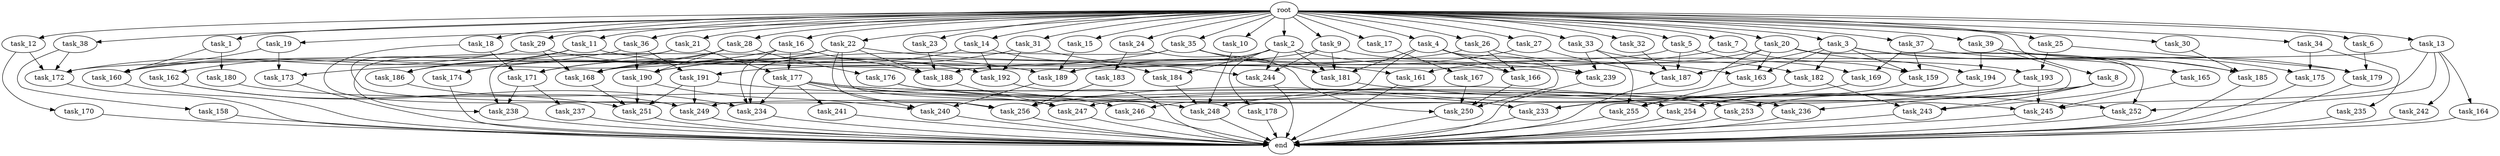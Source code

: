 digraph G {
  task_12 [size="2.048000"];
  task_160 [size="3384434229.248000"];
  task_36 [size="2.048000"];
  task_253 [size="704374636.544000"];
  task_19 [size="2.048000"];
  task_249 [size="1906965479.424000"];
  root [size="0.000000"];
  task_10 [size="2.048000"];
  task_168 [size="3058016714.752000"];
  task_18 [size="2.048000"];
  task_1 [size="2.048000"];
  task_189 [size="2920577761.280000"];
  task_183 [size="274877906.944000"];
  task_161 [size="1872605741.056000"];
  task_4 [size="2.048000"];
  task_33 [size="2.048000"];
  task_235 [size="1099511627.776000"];
  task_234 [size="2920577761.280000"];
  task_22 [size="2.048000"];
  task_252 [size="1700807049.216000"];
  task_15 [size="2.048000"];
  task_5 [size="2.048000"];
  end [size="0.000000"];
  task_191 [size="1786706395.136000"];
  task_246 [size="2559800508.416000"];
  task_167 [size="274877906.944000"];
  task_14 [size="2.048000"];
  task_256 [size="3006477107.200000"];
  task_244 [size="2216203124.736000"];
  task_38 [size="2.048000"];
  task_241 [size="274877906.944000"];
  task_16 [size="2.048000"];
  task_7 [size="2.048000"];
  task_242 [size="154618822.656000"];
  task_27 [size="2.048000"];
  task_26 [size="2.048000"];
  task_30 [size="2.048000"];
  task_239 [size="3659312136.192000"];
  task_254 [size="2095944040.448000"];
  task_158 [size="154618822.656000"];
  task_176 [size="841813590.016000"];
  task_177 [size="1872605741.056000"];
  task_245 [size="2662879723.520000"];
  task_172 [size="2525440770.048000"];
  task_164 [size="154618822.656000"];
  task_174 [size="996432412.672000"];
  task_171 [size="2061584302.080000"];
  task_165 [size="1391569403.904000"];
  task_39 [size="2.048000"];
  task_179 [size="2422361554.944000"];
  task_255 [size="1322849927.168000"];
  task_237 [size="68719476.736000"];
  task_17 [size="2.048000"];
  task_169 [size="2817498546.176000"];
  task_166 [size="4535485464.576000"];
  task_31 [size="2.048000"];
  task_170 [size="841813590.016000"];
  task_193 [size="1529008357.376000"];
  task_194 [size="309237645.312000"];
  task_2 [size="2.048000"];
  task_35 [size="2.048000"];
  task_3 [size="2.048000"];
  task_187 [size="3178275799.040000"];
  task_247 [size="584115552.256000"];
  task_181 [size="4758823763.968000"];
  task_162 [size="68719476.736000"];
  task_184 [size="1683627180.032000"];
  task_8 [size="2.048000"];
  task_159 [size="3178275799.040000"];
  task_236 [size="1821066133.504000"];
  task_29 [size="2.048000"];
  task_21 [size="2.048000"];
  task_28 [size="2.048000"];
  task_163 [size="3264175144.960000"];
  task_175 [size="2491081031.680000"];
  task_182 [size="2491081031.680000"];
  task_233 [size="3246995275.776000"];
  task_23 [size="2.048000"];
  task_190 [size="2851858284.544000"];
  task_25 [size="2.048000"];
  task_6 [size="2.048000"];
  task_32 [size="2.048000"];
  task_188 [size="2181843386.368000"];
  task_250 [size="4140348473.344000"];
  task_20 [size="2.048000"];
  task_243 [size="1013612281.856000"];
  task_238 [size="3504693313.536000"];
  task_9 [size="2.048000"];
  task_37 [size="2.048000"];
  task_180 [size="618475290.624000"];
  task_248 [size="3607772528.640000"];
  task_192 [size="1546188226.560000"];
  task_185 [size="2164663517.184000"];
  task_186 [size="3109556322.304000"];
  task_34 [size="2.048000"];
  task_240 [size="1941325217.792000"];
  task_173 [size="429496729.600000"];
  task_178 [size="841813590.016000"];
  task_13 [size="2.048000"];
  task_251 [size="3126736191.488000"];
  task_24 [size="2.048000"];
  task_11 [size="2.048000"];

  task_12 -> task_170 [size="411041792.000000"];
  task_12 -> task_172 [size="411041792.000000"];
  task_160 -> end [size="1.000000"];
  task_36 -> task_190 [size="33554432.000000"];
  task_36 -> task_191 [size="33554432.000000"];
  task_36 -> task_162 [size="33554432.000000"];
  task_253 -> end [size="1.000000"];
  task_19 -> task_160 [size="134217728.000000"];
  task_19 -> task_173 [size="134217728.000000"];
  task_249 -> end [size="1.000000"];
  root -> task_12 [size="1.000000"];
  root -> task_35 [size="1.000000"];
  root -> task_14 [size="1.000000"];
  root -> task_36 [size="1.000000"];
  root -> task_37 [size="1.000000"];
  root -> task_6 [size="1.000000"];
  root -> task_32 [size="1.000000"];
  root -> task_38 [size="1.000000"];
  root -> task_19 [size="1.000000"];
  root -> task_13 [size="1.000000"];
  root -> task_20 [size="1.000000"];
  root -> task_16 [size="1.000000"];
  root -> task_9 [size="1.000000"];
  root -> task_31 [size="1.000000"];
  root -> task_10 [size="1.000000"];
  root -> task_1 [size="1.000000"];
  root -> task_18 [size="1.000000"];
  root -> task_5 [size="1.000000"];
  root -> task_2 [size="1.000000"];
  root -> task_4 [size="1.000000"];
  root -> task_27 [size="1.000000"];
  root -> task_11 [size="1.000000"];
  root -> task_23 [size="1.000000"];
  root -> task_3 [size="1.000000"];
  root -> task_26 [size="1.000000"];
  root -> task_7 [size="1.000000"];
  root -> task_34 [size="1.000000"];
  root -> task_17 [size="1.000000"];
  root -> task_33 [size="1.000000"];
  root -> task_15 [size="1.000000"];
  root -> task_22 [size="1.000000"];
  root -> task_29 [size="1.000000"];
  root -> task_8 [size="1.000000"];
  root -> task_30 [size="1.000000"];
  root -> task_39 [size="1.000000"];
  root -> task_25 [size="1.000000"];
  root -> task_24 [size="1.000000"];
  root -> task_21 [size="1.000000"];
  root -> task_28 [size="1.000000"];
  task_10 -> task_248 [size="536870912.000000"];
  task_168 -> task_251 [size="301989888.000000"];
  task_18 -> task_249 [size="33554432.000000"];
  task_18 -> task_171 [size="33554432.000000"];
  task_1 -> task_180 [size="301989888.000000"];
  task_1 -> task_160 [size="301989888.000000"];
  task_189 -> task_240 [size="679477248.000000"];
  task_183 -> task_256 [size="209715200.000000"];
  task_161 -> end [size="1.000000"];
  task_4 -> task_250 [size="838860800.000000"];
  task_4 -> task_246 [size="838860800.000000"];
  task_4 -> task_166 [size="838860800.000000"];
  task_4 -> task_181 [size="838860800.000000"];
  task_4 -> task_239 [size="838860800.000000"];
  task_33 -> task_182 [size="536870912.000000"];
  task_33 -> task_239 [size="536870912.000000"];
  task_33 -> task_255 [size="536870912.000000"];
  task_235 -> end [size="1.000000"];
  task_234 -> end [size="1.000000"];
  task_22 -> task_161 [size="838860800.000000"];
  task_22 -> task_238 [size="838860800.000000"];
  task_22 -> task_188 [size="838860800.000000"];
  task_22 -> task_256 [size="838860800.000000"];
  task_22 -> task_233 [size="838860800.000000"];
  task_22 -> task_168 [size="838860800.000000"];
  task_22 -> task_171 [size="838860800.000000"];
  task_252 -> end [size="1.000000"];
  task_15 -> task_189 [size="301989888.000000"];
  task_5 -> task_187 [size="536870912.000000"];
  task_5 -> task_172 [size="536870912.000000"];
  task_5 -> task_169 [size="536870912.000000"];
  task_191 -> task_249 [size="411041792.000000"];
  task_191 -> task_246 [size="411041792.000000"];
  task_191 -> task_251 [size="411041792.000000"];
  task_246 -> end [size="1.000000"];
  task_167 -> task_250 [size="209715200.000000"];
  task_14 -> task_190 [size="411041792.000000"];
  task_14 -> task_184 [size="411041792.000000"];
  task_14 -> task_192 [size="411041792.000000"];
  task_256 -> end [size="1.000000"];
  task_244 -> end [size="1.000000"];
  task_38 -> task_158 [size="75497472.000000"];
  task_38 -> task_172 [size="75497472.000000"];
  task_241 -> end [size="1.000000"];
  task_16 -> task_177 [size="75497472.000000"];
  task_16 -> task_234 [size="75497472.000000"];
  task_16 -> task_173 [size="75497472.000000"];
  task_16 -> task_174 [size="75497472.000000"];
  task_16 -> task_188 [size="75497472.000000"];
  task_7 -> task_168 [size="33554432.000000"];
  task_7 -> task_159 [size="33554432.000000"];
  task_242 -> end [size="1.000000"];
  task_27 -> task_187 [size="33554432.000000"];
  task_27 -> task_189 [size="33554432.000000"];
  task_26 -> task_163 [size="838860800.000000"];
  task_26 -> task_166 [size="838860800.000000"];
  task_26 -> task_191 [size="838860800.000000"];
  task_30 -> task_185 [size="301989888.000000"];
  task_239 -> end [size="1.000000"];
  task_254 -> end [size="1.000000"];
  task_158 -> end [size="1.000000"];
  task_176 -> task_236 [size="679477248.000000"];
  task_176 -> task_245 [size="679477248.000000"];
  task_177 -> task_240 [size="134217728.000000"];
  task_177 -> task_234 [size="134217728.000000"];
  task_177 -> task_253 [size="134217728.000000"];
  task_177 -> task_233 [size="134217728.000000"];
  task_177 -> task_248 [size="134217728.000000"];
  task_177 -> task_241 [size="134217728.000000"];
  task_177 -> task_254 [size="134217728.000000"];
  task_245 -> end [size="1.000000"];
  task_172 -> end [size="1.000000"];
  task_164 -> end [size="1.000000"];
  task_174 -> end [size="1.000000"];
  task_171 -> task_238 [size="33554432.000000"];
  task_171 -> task_237 [size="33554432.000000"];
  task_165 -> task_245 [size="134217728.000000"];
  task_39 -> task_194 [size="75497472.000000"];
  task_39 -> task_233 [size="75497472.000000"];
  task_39 -> task_185 [size="75497472.000000"];
  task_179 -> end [size="1.000000"];
  task_255 -> end [size="1.000000"];
  task_237 -> end [size="1.000000"];
  task_17 -> task_167 [size="134217728.000000"];
  task_169 -> task_233 [size="536870912.000000"];
  task_166 -> task_250 [size="838860800.000000"];
  task_31 -> task_244 [size="134217728.000000"];
  task_31 -> task_192 [size="134217728.000000"];
  task_31 -> task_171 [size="134217728.000000"];
  task_170 -> end [size="1.000000"];
  task_193 -> task_245 [size="411041792.000000"];
  task_193 -> task_248 [size="411041792.000000"];
  task_194 -> task_247 [size="75497472.000000"];
  task_194 -> task_255 [size="75497472.000000"];
  task_2 -> task_184 [size="411041792.000000"];
  task_2 -> task_189 [size="411041792.000000"];
  task_2 -> task_178 [size="411041792.000000"];
  task_2 -> task_244 [size="411041792.000000"];
  task_2 -> task_239 [size="411041792.000000"];
  task_2 -> task_181 [size="411041792.000000"];
  task_35 -> task_190 [size="536870912.000000"];
  task_35 -> task_234 [size="536870912.000000"];
  task_35 -> task_166 [size="536870912.000000"];
  task_35 -> task_181 [size="536870912.000000"];
  task_3 -> task_163 [size="679477248.000000"];
  task_3 -> task_175 [size="679477248.000000"];
  task_3 -> task_165 [size="679477248.000000"];
  task_3 -> task_159 [size="679477248.000000"];
  task_3 -> task_182 [size="679477248.000000"];
  task_3 -> task_187 [size="679477248.000000"];
  task_3 -> task_185 [size="679477248.000000"];
  task_187 -> end [size="1.000000"];
  task_247 -> end [size="1.000000"];
  task_181 -> task_252 [size="679477248.000000"];
  task_162 -> task_234 [size="679477248.000000"];
  task_162 -> task_251 [size="679477248.000000"];
  task_184 -> task_248 [size="679477248.000000"];
  task_8 -> task_236 [size="209715200.000000"];
  task_8 -> task_243 [size="209715200.000000"];
  task_8 -> task_253 [size="209715200.000000"];
  task_8 -> task_254 [size="209715200.000000"];
  task_159 -> task_254 [size="679477248.000000"];
  task_236 -> end [size="1.000000"];
  task_29 -> task_256 [size="209715200.000000"];
  task_29 -> task_172 [size="209715200.000000"];
  task_29 -> task_168 [size="209715200.000000"];
  task_29 -> task_192 [size="209715200.000000"];
  task_21 -> task_177 [size="838860800.000000"];
  task_21 -> task_186 [size="838860800.000000"];
  task_21 -> task_238 [size="838860800.000000"];
  task_28 -> task_190 [size="411041792.000000"];
  task_28 -> task_168 [size="411041792.000000"];
  task_28 -> task_176 [size="411041792.000000"];
  task_28 -> task_174 [size="411041792.000000"];
  task_163 -> task_255 [size="33554432.000000"];
  task_175 -> end [size="1.000000"];
  task_182 -> task_256 [size="209715200.000000"];
  task_182 -> task_243 [size="209715200.000000"];
  task_233 -> end [size="1.000000"];
  task_23 -> task_188 [size="75497472.000000"];
  task_190 -> task_240 [size="134217728.000000"];
  task_190 -> task_251 [size="134217728.000000"];
  task_25 -> task_179 [size="209715200.000000"];
  task_25 -> task_193 [size="209715200.000000"];
  task_6 -> task_179 [size="134217728.000000"];
  task_32 -> task_187 [size="301989888.000000"];
  task_188 -> task_247 [size="75497472.000000"];
  task_250 -> end [size="1.000000"];
  task_20 -> task_163 [size="75497472.000000"];
  task_20 -> task_249 [size="75497472.000000"];
  task_20 -> task_243 [size="75497472.000000"];
  task_20 -> task_252 [size="75497472.000000"];
  task_20 -> task_161 [size="75497472.000000"];
  task_20 -> task_194 [size="75497472.000000"];
  task_243 -> end [size="1.000000"];
  task_238 -> end [size="1.000000"];
  task_9 -> task_244 [size="536870912.000000"];
  task_9 -> task_160 [size="536870912.000000"];
  task_9 -> task_181 [size="536870912.000000"];
  task_9 -> task_193 [size="536870912.000000"];
  task_37 -> task_169 [size="838860800.000000"];
  task_37 -> task_159 [size="838860800.000000"];
  task_37 -> task_179 [size="838860800.000000"];
  task_180 -> task_247 [size="134217728.000000"];
  task_248 -> end [size="1.000000"];
  task_192 -> end [size="1.000000"];
  task_185 -> end [size="1.000000"];
  task_186 -> task_249 [size="411041792.000000"];
  task_34 -> task_175 [size="536870912.000000"];
  task_34 -> task_235 [size="536870912.000000"];
  task_240 -> end [size="1.000000"];
  task_173 -> end [size="1.000000"];
  task_178 -> end [size="1.000000"];
  task_13 -> task_245 [size="75497472.000000"];
  task_13 -> task_252 [size="75497472.000000"];
  task_13 -> task_164 [size="75497472.000000"];
  task_13 -> task_242 [size="75497472.000000"];
  task_13 -> task_188 [size="75497472.000000"];
  task_251 -> end [size="1.000000"];
  task_24 -> task_183 [size="134217728.000000"];
  task_24 -> task_250 [size="134217728.000000"];
  task_11 -> task_160 [size="679477248.000000"];
  task_11 -> task_186 [size="679477248.000000"];
  task_11 -> task_189 [size="679477248.000000"];
}

